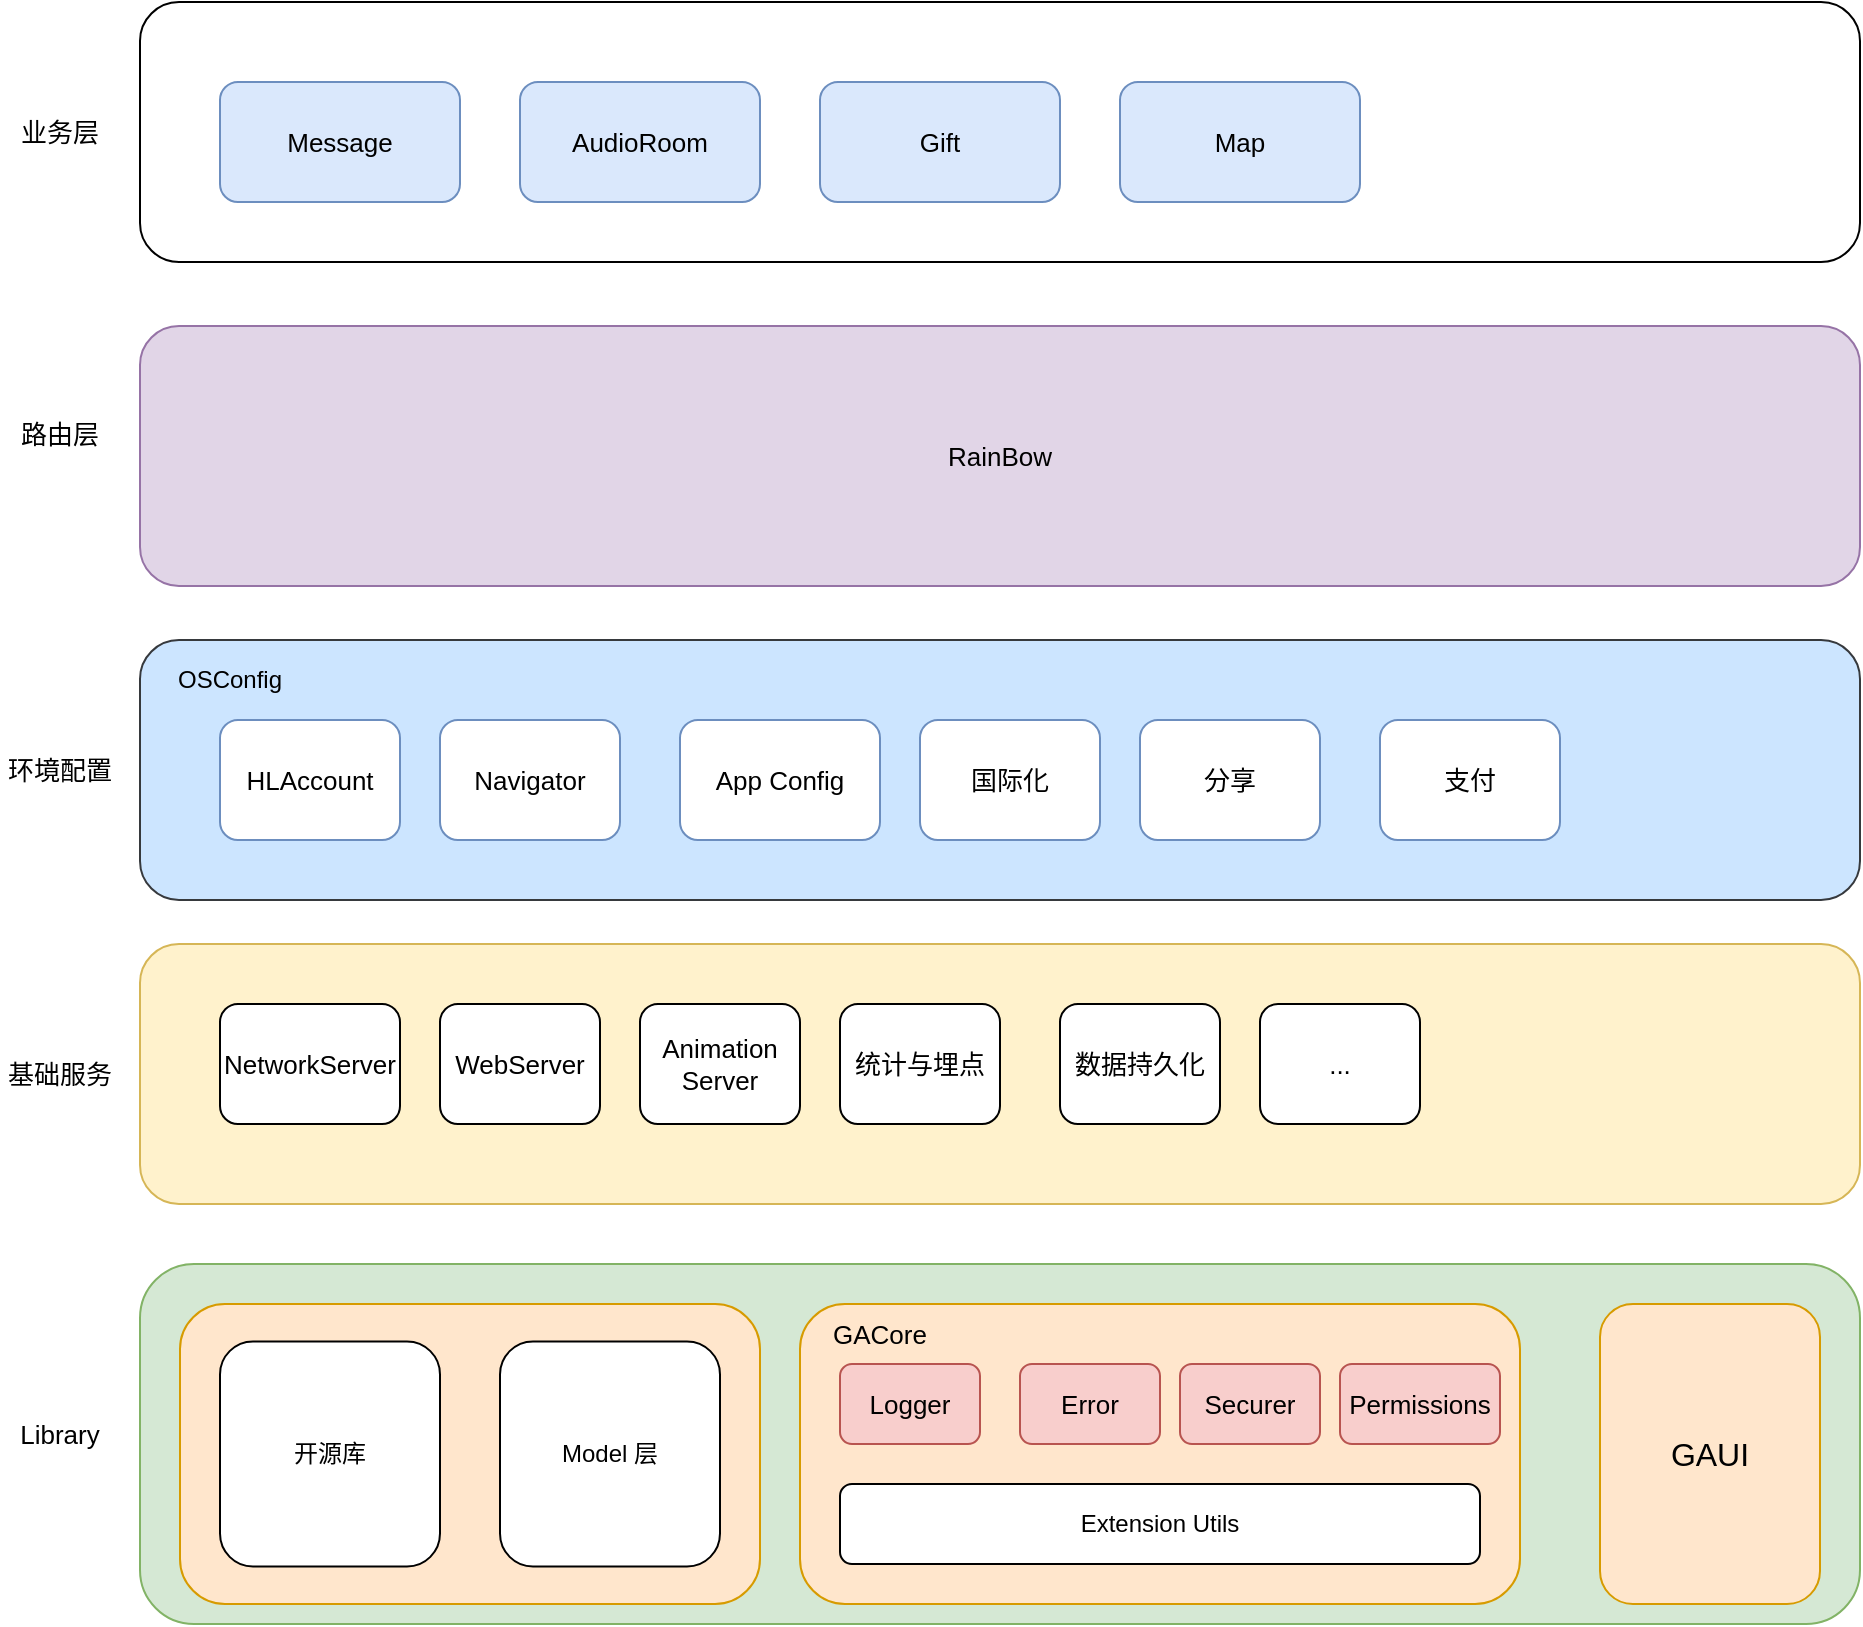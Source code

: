 <mxfile version="21.6.3" type="github">
  <diagram name="第 1 页" id="gTYSh5Z5F53LTJaMj2N2">
    <mxGraphModel dx="1428" dy="1378" grid="1" gridSize="10" guides="1" tooltips="1" connect="1" arrows="1" fold="1" page="1" pageScale="1" pageWidth="827" pageHeight="1169" math="0" shadow="0">
      <root>
        <mxCell id="0" />
        <mxCell id="1" parent="0" />
        <mxCell id="ytE6aLvUoZLNm5oAS3VF-1" value="l" style="rounded=1;whiteSpace=wrap;html=1;fillColor=#d5e8d4;strokeColor=#82b366;align=center;verticalAlign=middle;" parent="1" vertex="1">
          <mxGeometry x="350" y="990" width="860" height="180" as="geometry" />
        </mxCell>
        <mxCell id="ytE6aLvUoZLNm5oAS3VF-41" value="" style="group;align=center;verticalAlign=middle;" parent="1" vertex="1" connectable="0">
          <mxGeometry x="280" y="359" width="920" height="130" as="geometry" />
        </mxCell>
        <mxCell id="ytE6aLvUoZLNm5oAS3VF-14" value="" style="rounded=1;whiteSpace=wrap;html=1;align=center;verticalAlign=middle;" parent="ytE6aLvUoZLNm5oAS3VF-41" vertex="1">
          <mxGeometry x="70" width="860" height="130" as="geometry" />
        </mxCell>
        <mxCell id="ytE6aLvUoZLNm5oAS3VF-15" value="业务层" style="text;html=1;strokeColor=none;fillColor=none;align=center;verticalAlign=middle;whiteSpace=wrap;rounded=0;fontSize=13;" parent="ytE6aLvUoZLNm5oAS3VF-41" vertex="1">
          <mxGeometry y="50" width="60" height="30" as="geometry" />
        </mxCell>
        <mxCell id="ytE6aLvUoZLNm5oAS3VF-16" value="Message" style="rounded=1;whiteSpace=wrap;html=1;fontSize=13;strokeColor=#6c8ebf;fillColor=#dae8fc;align=center;verticalAlign=middle;" parent="ytE6aLvUoZLNm5oAS3VF-41" vertex="1">
          <mxGeometry x="110" y="40" width="120" height="60" as="geometry" />
        </mxCell>
        <mxCell id="ytE6aLvUoZLNm5oAS3VF-17" value="AudioRoom" style="rounded=1;whiteSpace=wrap;html=1;fontSize=13;strokeColor=#6c8ebf;fillColor=#dae8fc;align=center;verticalAlign=middle;" parent="ytE6aLvUoZLNm5oAS3VF-41" vertex="1">
          <mxGeometry x="260" y="40" width="120" height="60" as="geometry" />
        </mxCell>
        <mxCell id="ytE6aLvUoZLNm5oAS3VF-18" value="Gift" style="rounded=1;whiteSpace=wrap;html=1;fontSize=13;strokeColor=#6c8ebf;fillColor=#dae8fc;align=center;verticalAlign=middle;" parent="ytE6aLvUoZLNm5oAS3VF-41" vertex="1">
          <mxGeometry x="410" y="40" width="120" height="60" as="geometry" />
        </mxCell>
        <mxCell id="ytE6aLvUoZLNm5oAS3VF-21" value="Map" style="rounded=1;whiteSpace=wrap;html=1;fontSize=13;strokeColor=#6c8ebf;fillColor=#dae8fc;align=center;verticalAlign=middle;" parent="ytE6aLvUoZLNm5oAS3VF-41" vertex="1">
          <mxGeometry x="560" y="40" width="120" height="60" as="geometry" />
        </mxCell>
        <mxCell id="ytE6aLvUoZLNm5oAS3VF-42" value="" style="group;align=center;verticalAlign=middle;" parent="1" vertex="1" connectable="0">
          <mxGeometry x="280" y="678" width="930" height="130" as="geometry" />
        </mxCell>
        <mxCell id="ytE6aLvUoZLNm5oAS3VF-8" value="" style="rounded=1;whiteSpace=wrap;html=1;fillColor=#cce5ff;strokeColor=#36393d;align=center;verticalAlign=middle;" parent="ytE6aLvUoZLNm5oAS3VF-42" vertex="1">
          <mxGeometry x="70" width="860" height="130" as="geometry" />
        </mxCell>
        <mxCell id="ytE6aLvUoZLNm5oAS3VF-9" value="环境配置" style="text;html=1;strokeColor=none;fillColor=none;align=center;verticalAlign=middle;whiteSpace=wrap;rounded=0;fontSize=13;" parent="ytE6aLvUoZLNm5oAS3VF-42" vertex="1">
          <mxGeometry y="50" width="60" height="30" as="geometry" />
        </mxCell>
        <mxCell id="ytE6aLvUoZLNm5oAS3VF-10" value="HLAccount" style="rounded=1;whiteSpace=wrap;html=1;fontSize=13;strokeColor=#6c8ebf;fillColor=#FFFFFF;align=center;verticalAlign=middle;" parent="ytE6aLvUoZLNm5oAS3VF-42" vertex="1">
          <mxGeometry x="110" y="40" width="90" height="60" as="geometry" />
        </mxCell>
        <mxCell id="ytE6aLvUoZLNm5oAS3VF-11" value="国际化" style="rounded=1;whiteSpace=wrap;html=1;fontSize=13;strokeColor=#6c8ebf;fillColor=#FFFFFF;align=center;verticalAlign=middle;" parent="ytE6aLvUoZLNm5oAS3VF-42" vertex="1">
          <mxGeometry x="460" y="40" width="90" height="60" as="geometry" />
        </mxCell>
        <mxCell id="ytE6aLvUoZLNm5oAS3VF-12" value="Navigator" style="rounded=1;whiteSpace=wrap;html=1;fontSize=13;strokeColor=#6c8ebf;fillColor=#FFFFFF;align=center;verticalAlign=middle;" parent="ytE6aLvUoZLNm5oAS3VF-42" vertex="1">
          <mxGeometry x="220" y="40" width="90" height="60" as="geometry" />
        </mxCell>
        <mxCell id="ytE6aLvUoZLNm5oAS3VF-13" value="App Config" style="rounded=1;whiteSpace=wrap;html=1;fontSize=13;strokeColor=#6c8ebf;fillColor=#FFFFFF;align=center;verticalAlign=middle;" parent="ytE6aLvUoZLNm5oAS3VF-42" vertex="1">
          <mxGeometry x="340" y="40" width="100" height="60" as="geometry" />
        </mxCell>
        <mxCell id="ytE6aLvUoZLNm5oAS3VF-22" value="OSConfig" style="text;html=1;strokeColor=none;fillColor=none;align=center;verticalAlign=middle;whiteSpace=wrap;rounded=0;" parent="ytE6aLvUoZLNm5oAS3VF-42" vertex="1">
          <mxGeometry x="70" y="10" width="90" height="20" as="geometry" />
        </mxCell>
        <mxCell id="ytE6aLvUoZLNm5oAS3VF-39" value="分享" style="rounded=1;whiteSpace=wrap;html=1;fontSize=13;strokeColor=#6c8ebf;fillColor=#FFFFFF;align=center;verticalAlign=middle;" parent="ytE6aLvUoZLNm5oAS3VF-42" vertex="1">
          <mxGeometry x="570" y="40" width="90" height="60" as="geometry" />
        </mxCell>
        <mxCell id="ytE6aLvUoZLNm5oAS3VF-40" value="支付" style="rounded=1;whiteSpace=wrap;html=1;fontSize=13;strokeColor=#6c8ebf;fillColor=#FFFFFF;align=center;verticalAlign=middle;" parent="ytE6aLvUoZLNm5oAS3VF-42" vertex="1">
          <mxGeometry x="690" y="40" width="90" height="60" as="geometry" />
        </mxCell>
        <mxCell id="ytE6aLvUoZLNm5oAS3VF-43" value="" style="group;align=center;verticalAlign=middle;" parent="1" vertex="1" connectable="0">
          <mxGeometry x="280" y="830" width="930" height="130" as="geometry" />
        </mxCell>
        <mxCell id="ytE6aLvUoZLNm5oAS3VF-2" value="" style="rounded=1;whiteSpace=wrap;html=1;fillColor=#fff2cc;strokeColor=#d6b656;align=center;verticalAlign=middle;" parent="ytE6aLvUoZLNm5oAS3VF-43" vertex="1">
          <mxGeometry x="70" width="860" height="130" as="geometry" />
        </mxCell>
        <mxCell id="ytE6aLvUoZLNm5oAS3VF-3" value="NetworkServer" style="rounded=1;whiteSpace=wrap;html=1;fontSize=13;strokeColor=default;align=center;verticalAlign=middle;" parent="ytE6aLvUoZLNm5oAS3VF-43" vertex="1">
          <mxGeometry x="110" y="30" width="90" height="60" as="geometry" />
        </mxCell>
        <mxCell id="ytE6aLvUoZLNm5oAS3VF-4" value="WebServer" style="rounded=1;whiteSpace=wrap;html=1;fontSize=13;strokeColor=default;align=center;verticalAlign=middle;" parent="ytE6aLvUoZLNm5oAS3VF-43" vertex="1">
          <mxGeometry x="220" y="30" width="80" height="60" as="geometry" />
        </mxCell>
        <mxCell id="ytE6aLvUoZLNm5oAS3VF-5" value="Animation&lt;br&gt;Server" style="rounded=1;whiteSpace=wrap;html=1;fontSize=13;strokeColor=default;align=center;verticalAlign=middle;" parent="ytE6aLvUoZLNm5oAS3VF-43" vertex="1">
          <mxGeometry x="320" y="30" width="80" height="60" as="geometry" />
        </mxCell>
        <mxCell id="ytE6aLvUoZLNm5oAS3VF-6" value="统计与埋点" style="rounded=1;whiteSpace=wrap;html=1;fontSize=13;strokeColor=default;align=center;verticalAlign=middle;" parent="ytE6aLvUoZLNm5oAS3VF-43" vertex="1">
          <mxGeometry x="420" y="30" width="80" height="60" as="geometry" />
        </mxCell>
        <mxCell id="ytE6aLvUoZLNm5oAS3VF-7" value="基础服务" style="text;html=1;strokeColor=none;fillColor=none;align=center;verticalAlign=middle;whiteSpace=wrap;rounded=0;fontSize=13;" parent="ytE6aLvUoZLNm5oAS3VF-43" vertex="1">
          <mxGeometry y="50" width="60" height="30" as="geometry" />
        </mxCell>
        <mxCell id="ytE6aLvUoZLNm5oAS3VF-20" value="数据持久化" style="rounded=1;whiteSpace=wrap;html=1;fontSize=13;strokeColor=default;align=center;verticalAlign=middle;" parent="ytE6aLvUoZLNm5oAS3VF-43" vertex="1">
          <mxGeometry x="530" y="30" width="80" height="60" as="geometry" />
        </mxCell>
        <mxCell id="ytE6aLvUoZLNm5oAS3VF-28" value="..." style="rounded=1;whiteSpace=wrap;html=1;fontSize=13;strokeColor=default;align=center;verticalAlign=middle;" parent="ytE6aLvUoZLNm5oAS3VF-43" vertex="1">
          <mxGeometry x="630" y="30" width="80" height="60" as="geometry" />
        </mxCell>
        <mxCell id="ytE6aLvUoZLNm5oAS3VF-46" value="RainBow" style="rounded=1;whiteSpace=wrap;html=1;fontSize=13;align=center;verticalAlign=middle;fillColor=#e1d5e7;strokeColor=#9673a6;" parent="1" vertex="1">
          <mxGeometry x="350" y="521" width="860" height="130" as="geometry" />
        </mxCell>
        <mxCell id="ytE6aLvUoZLNm5oAS3VF-47" value="路由层" style="text;html=1;strokeColor=none;fillColor=none;align=center;verticalAlign=middle;whiteSpace=wrap;rounded=0;fontSize=13;" parent="1" vertex="1">
          <mxGeometry x="280" y="560" width="60" height="30" as="geometry" />
        </mxCell>
        <mxCell id="ytE6aLvUoZLNm5oAS3VF-19" value="Library" style="text;html=1;strokeColor=none;fillColor=none;align=center;verticalAlign=middle;whiteSpace=wrap;rounded=0;fontSize=13;" parent="1" vertex="1">
          <mxGeometry x="280" y="1060" width="60" height="30" as="geometry" />
        </mxCell>
        <mxCell id="ytE6aLvUoZLNm5oAS3VF-23" value="" style="group;align=center;verticalAlign=middle;" parent="1" vertex="1" connectable="0">
          <mxGeometry x="370" y="1010" width="290" height="150" as="geometry" />
        </mxCell>
        <mxCell id="ytE6aLvUoZLNm5oAS3VF-24" value="" style="group;align=center;verticalAlign=middle;" parent="ytE6aLvUoZLNm5oAS3VF-23" vertex="1" connectable="0">
          <mxGeometry width="290" height="150" as="geometry" />
        </mxCell>
        <mxCell id="ytE6aLvUoZLNm5oAS3VF-25" value="" style="rounded=1;whiteSpace=wrap;html=1;fontSize=16;strokeColor=#d79b00;fillColor=#ffe6cc;align=center;verticalAlign=middle;" parent="ytE6aLvUoZLNm5oAS3VF-24" vertex="1">
          <mxGeometry width="290" height="150" as="geometry" />
        </mxCell>
        <mxCell id="ytE6aLvUoZLNm5oAS3VF-26" value="开源库" style="rounded=1;whiteSpace=wrap;html=1;align=center;verticalAlign=middle;" parent="ytE6aLvUoZLNm5oAS3VF-24" vertex="1">
          <mxGeometry x="20" y="18.75" width="110" height="112.5" as="geometry" />
        </mxCell>
        <mxCell id="ytE6aLvUoZLNm5oAS3VF-27" value="Model 层" style="rounded=1;whiteSpace=wrap;html=1;align=center;verticalAlign=middle;" parent="ytE6aLvUoZLNm5oAS3VF-24" vertex="1">
          <mxGeometry x="160" y="18.75" width="110" height="112.5" as="geometry" />
        </mxCell>
        <mxCell id="ytE6aLvUoZLNm5oAS3VF-29" value="" style="group;align=center;verticalAlign=middle;" parent="1" vertex="1" connectable="0">
          <mxGeometry x="1080" y="1010" width="110" height="150" as="geometry" />
        </mxCell>
        <mxCell id="ytE6aLvUoZLNm5oAS3VF-30" value="GAUI" style="rounded=1;whiteSpace=wrap;html=1;fontSize=16;strokeColor=#d79b00;fillColor=#ffe6cc;align=center;verticalAlign=middle;" parent="ytE6aLvUoZLNm5oAS3VF-29" vertex="1">
          <mxGeometry width="110" height="150" as="geometry" />
        </mxCell>
        <mxCell id="ytE6aLvUoZLNm5oAS3VF-31" value="" style="group;align=center;verticalAlign=middle;" parent="1" vertex="1" connectable="0">
          <mxGeometry x="680" y="1010" width="360" height="150" as="geometry" />
        </mxCell>
        <mxCell id="ytE6aLvUoZLNm5oAS3VF-32" value="" style="rounded=1;whiteSpace=wrap;html=1;fontSize=16;strokeColor=#d79b00;fillColor=#ffe6cc;align=center;verticalAlign=middle;" parent="ytE6aLvUoZLNm5oAS3VF-31" vertex="1">
          <mxGeometry width="360" height="150" as="geometry" />
        </mxCell>
        <mxCell id="ytE6aLvUoZLNm5oAS3VF-33" value="GACore" style="text;html=1;strokeColor=none;fillColor=none;align=center;verticalAlign=middle;whiteSpace=wrap;rounded=0;fontSize=13;" parent="ytE6aLvUoZLNm5oAS3VF-31" vertex="1">
          <mxGeometry x="10" width="60" height="30" as="geometry" />
        </mxCell>
        <mxCell id="ytE6aLvUoZLNm5oAS3VF-34" value="Extension Utils" style="rounded=1;whiteSpace=wrap;html=1;align=center;verticalAlign=middle;" parent="ytE6aLvUoZLNm5oAS3VF-31" vertex="1">
          <mxGeometry x="20" y="90" width="320" height="40" as="geometry" />
        </mxCell>
        <mxCell id="ytE6aLvUoZLNm5oAS3VF-35" value="Error" style="rounded=1;whiteSpace=wrap;html=1;fontSize=13;strokeColor=#b85450;fillColor=#f8cecc;flipH=0;align=center;verticalAlign=middle;" parent="ytE6aLvUoZLNm5oAS3VF-31" vertex="1">
          <mxGeometry x="110" y="30" width="70" height="40" as="geometry" />
        </mxCell>
        <mxCell id="ytE6aLvUoZLNm5oAS3VF-36" value="Logger" style="rounded=1;whiteSpace=wrap;html=1;fontSize=13;strokeColor=#b85450;fillColor=#f8cecc;flipH=0;align=center;verticalAlign=middle;" parent="ytE6aLvUoZLNm5oAS3VF-31" vertex="1">
          <mxGeometry x="20" y="30" width="70" height="40" as="geometry" />
        </mxCell>
        <mxCell id="ytE6aLvUoZLNm5oAS3VF-37" value="Securer" style="rounded=1;whiteSpace=wrap;html=1;fontSize=13;strokeColor=#b85450;fillColor=#f8cecc;flipH=0;align=center;verticalAlign=middle;" parent="ytE6aLvUoZLNm5oAS3VF-31" vertex="1">
          <mxGeometry x="190" y="30" width="70" height="40" as="geometry" />
        </mxCell>
        <mxCell id="ytE6aLvUoZLNm5oAS3VF-38" value="Permissions" style="rounded=1;whiteSpace=wrap;html=1;fontSize=13;strokeColor=#b85450;fillColor=#f8cecc;flipH=0;align=center;verticalAlign=middle;" parent="ytE6aLvUoZLNm5oAS3VF-31" vertex="1">
          <mxGeometry x="270" y="30" width="80" height="40" as="geometry" />
        </mxCell>
      </root>
    </mxGraphModel>
  </diagram>
</mxfile>
